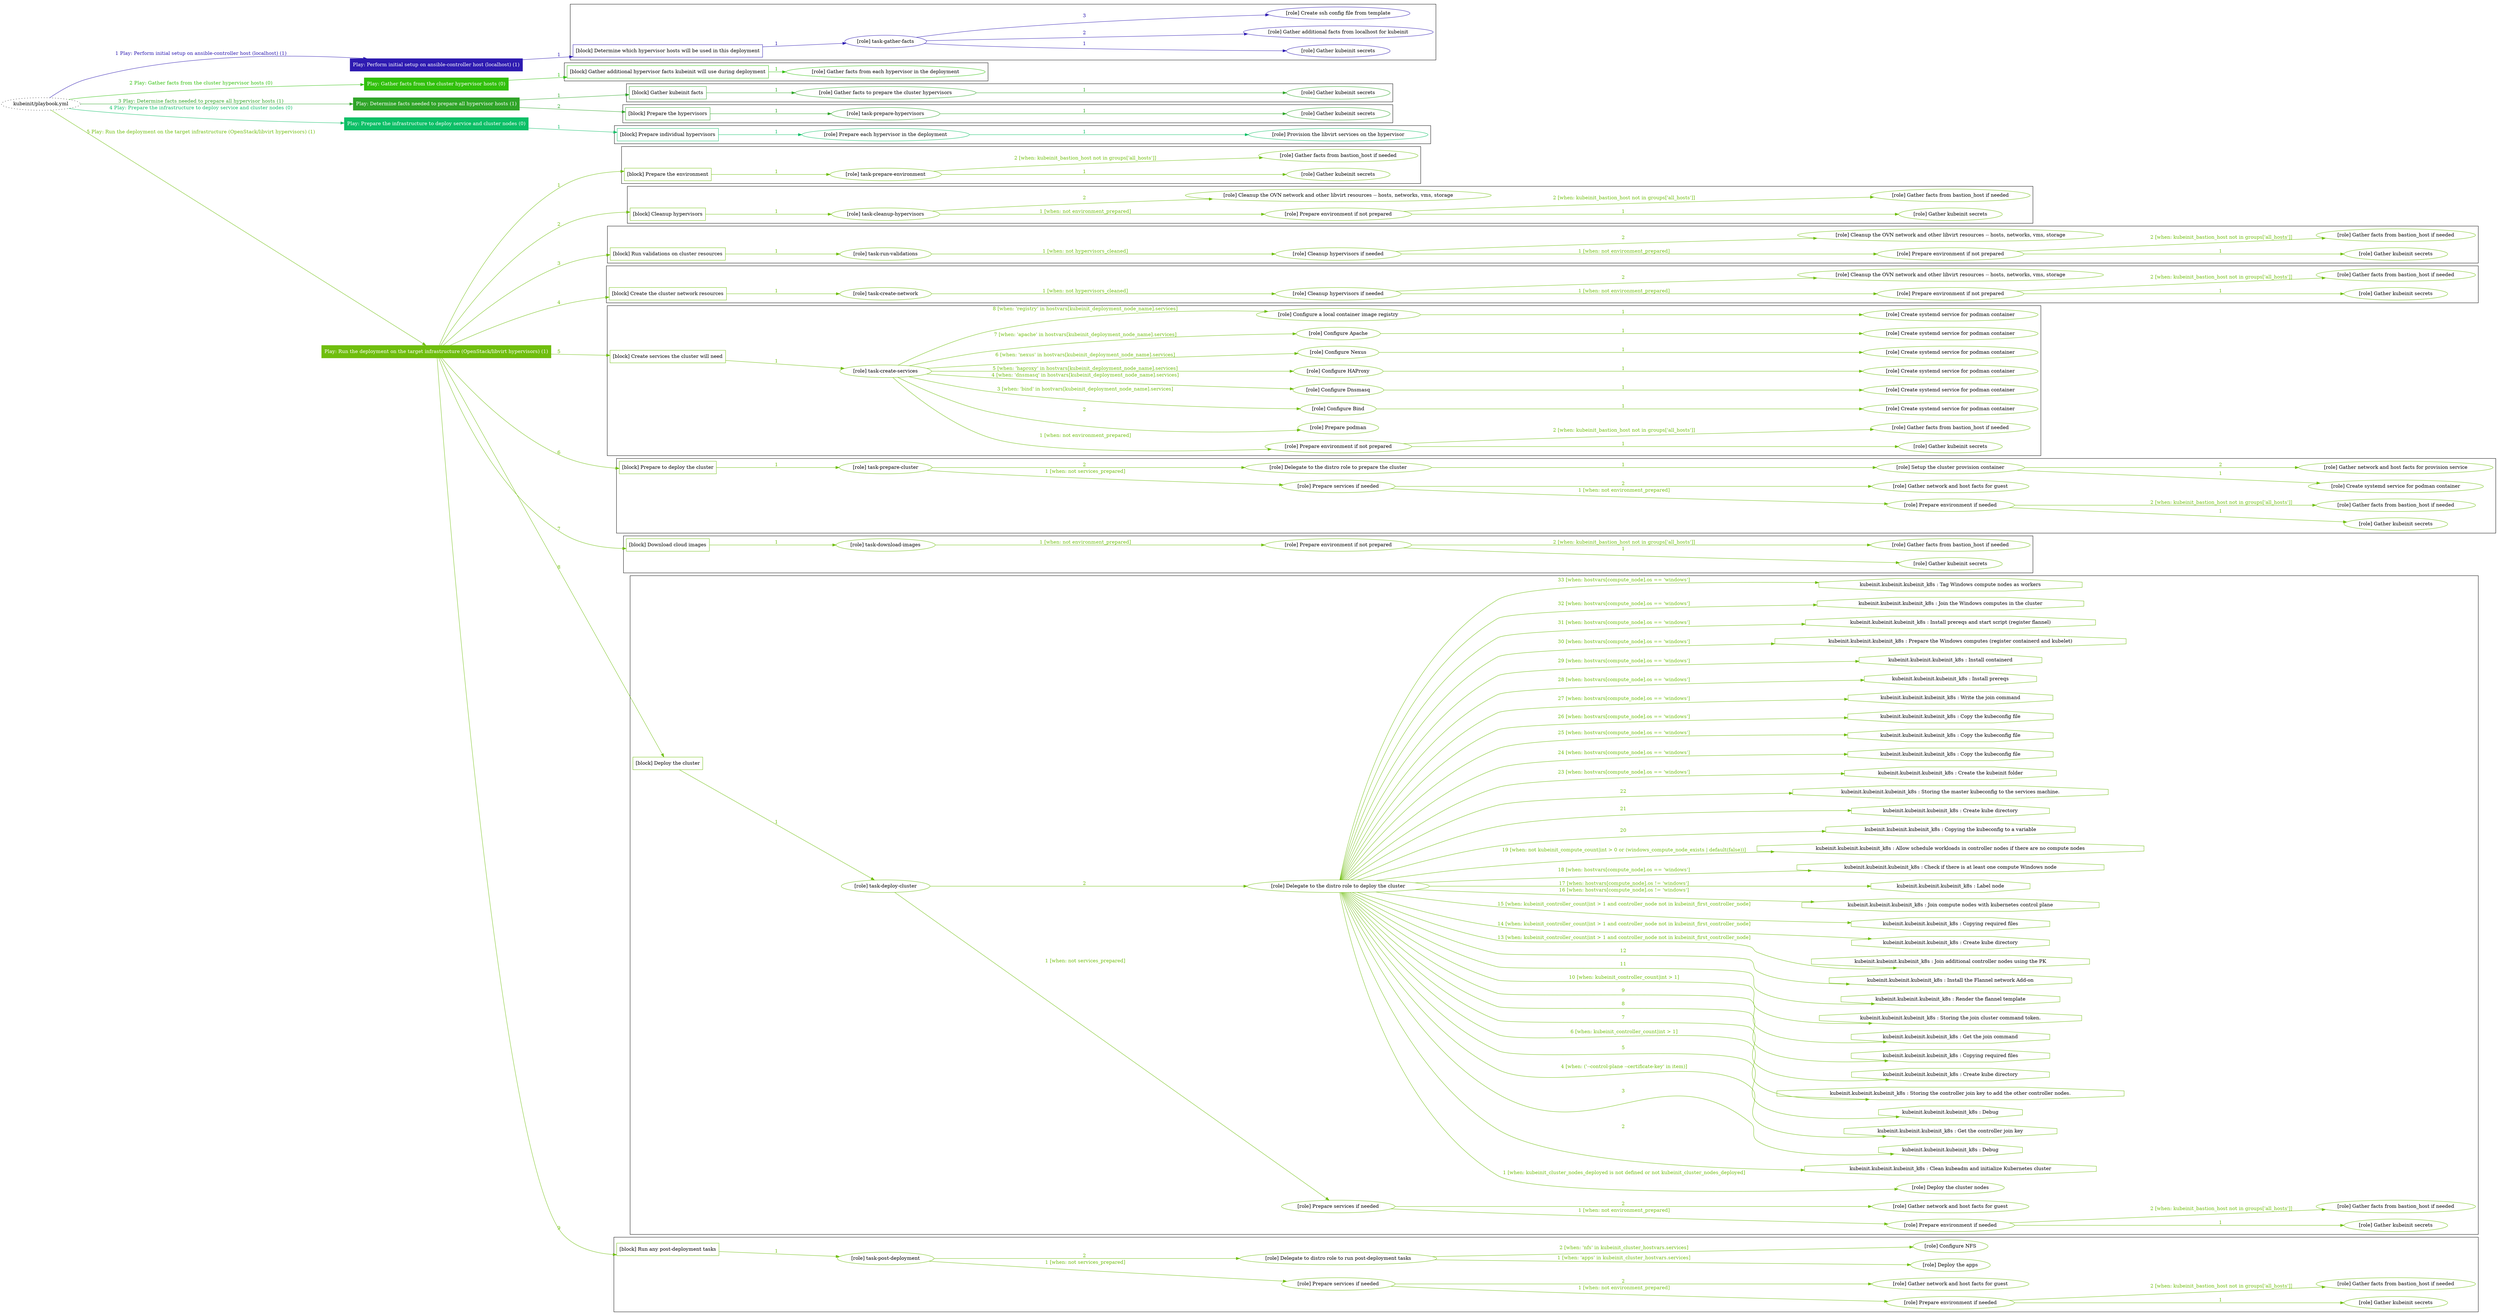 digraph {
	graph [concentrate=true ordering=in rankdir=LR ratio=fill]
	edge [esep=5 sep=10]
	"kubeinit/playbook.yml" [URL="/home/runner/work/kubeinit/kubeinit/kubeinit/playbook.yml" id=playbook_6a9001e1 style=dotted]
	"kubeinit/playbook.yml" -> play_9430d357 [label="1 Play: Perform initial setup on ansible-controller host (localhost) (1)" color="#2e1bb1" fontcolor="#2e1bb1" id=edge_play_9430d357 labeltooltip="1 Play: Perform initial setup on ansible-controller host (localhost) (1)" tooltip="1 Play: Perform initial setup on ansible-controller host (localhost) (1)"]
	subgraph "Play: Perform initial setup on ansible-controller host (localhost) (1)" {
		play_9430d357 [label="Play: Perform initial setup on ansible-controller host (localhost) (1)" URL="/home/runner/work/kubeinit/kubeinit/kubeinit/playbook.yml" color="#2e1bb1" fontcolor="#ffffff" id=play_9430d357 shape=box style=filled tooltip=localhost]
		play_9430d357 -> block_45be4599 [label=1 color="#2e1bb1" fontcolor="#2e1bb1" id=edge_block_45be4599 labeltooltip=1 tooltip=1]
		subgraph cluster_block_45be4599 {
			block_45be4599 [label="[block] Determine which hypervisor hosts will be used in this deployment" URL="/home/runner/work/kubeinit/kubeinit/kubeinit/playbook.yml" color="#2e1bb1" id=block_45be4599 labeltooltip="Determine which hypervisor hosts will be used in this deployment" shape=box tooltip="Determine which hypervisor hosts will be used in this deployment"]
			block_45be4599 -> role_d8690787 [label="1 " color="#2e1bb1" fontcolor="#2e1bb1" id=edge_role_d8690787 labeltooltip="1 " tooltip="1 "]
			subgraph "task-gather-facts" {
				role_d8690787 [label="[role] task-gather-facts" URL="/home/runner/work/kubeinit/kubeinit/kubeinit/playbook.yml" color="#2e1bb1" id=role_d8690787 tooltip="task-gather-facts"]
				role_d8690787 -> role_cbd5f962 [label="1 " color="#2e1bb1" fontcolor="#2e1bb1" id=edge_role_cbd5f962 labeltooltip="1 " tooltip="1 "]
				subgraph "Gather kubeinit secrets" {
					role_cbd5f962 [label="[role] Gather kubeinit secrets" URL="/home/runner/.ansible/collections/ansible_collections/kubeinit/kubeinit/roles/kubeinit_prepare/tasks/build_hypervisors_group.yml" color="#2e1bb1" id=role_cbd5f962 tooltip="Gather kubeinit secrets"]
				}
				role_d8690787 -> role_37904841 [label="2 " color="#2e1bb1" fontcolor="#2e1bb1" id=edge_role_37904841 labeltooltip="2 " tooltip="2 "]
				subgraph "Gather additional facts from localhost for kubeinit" {
					role_37904841 [label="[role] Gather additional facts from localhost for kubeinit" URL="/home/runner/.ansible/collections/ansible_collections/kubeinit/kubeinit/roles/kubeinit_prepare/tasks/build_hypervisors_group.yml" color="#2e1bb1" id=role_37904841 tooltip="Gather additional facts from localhost for kubeinit"]
				}
				role_d8690787 -> role_0863ad02 [label="3 " color="#2e1bb1" fontcolor="#2e1bb1" id=edge_role_0863ad02 labeltooltip="3 " tooltip="3 "]
				subgraph "Create ssh config file from template" {
					role_0863ad02 [label="[role] Create ssh config file from template" URL="/home/runner/.ansible/collections/ansible_collections/kubeinit/kubeinit/roles/kubeinit_prepare/tasks/build_hypervisors_group.yml" color="#2e1bb1" id=role_0863ad02 tooltip="Create ssh config file from template"]
				}
			}
		}
	}
	"kubeinit/playbook.yml" -> play_5c52cd2c [label="2 Play: Gather facts from the cluster hypervisor hosts (0)" color="#31c00c" fontcolor="#31c00c" id=edge_play_5c52cd2c labeltooltip="2 Play: Gather facts from the cluster hypervisor hosts (0)" tooltip="2 Play: Gather facts from the cluster hypervisor hosts (0)"]
	subgraph "Play: Gather facts from the cluster hypervisor hosts (0)" {
		play_5c52cd2c [label="Play: Gather facts from the cluster hypervisor hosts (0)" URL="/home/runner/work/kubeinit/kubeinit/kubeinit/playbook.yml" color="#31c00c" fontcolor="#ffffff" id=play_5c52cd2c shape=box style=filled tooltip="Play: Gather facts from the cluster hypervisor hosts (0)"]
		play_5c52cd2c -> block_6a2e0dce [label=1 color="#31c00c" fontcolor="#31c00c" id=edge_block_6a2e0dce labeltooltip=1 tooltip=1]
		subgraph cluster_block_6a2e0dce {
			block_6a2e0dce [label="[block] Gather additional hypervisor facts kubeinit will use during deployment" URL="/home/runner/work/kubeinit/kubeinit/kubeinit/playbook.yml" color="#31c00c" id=block_6a2e0dce labeltooltip="Gather additional hypervisor facts kubeinit will use during deployment" shape=box tooltip="Gather additional hypervisor facts kubeinit will use during deployment"]
			block_6a2e0dce -> role_82319a50 [label="1 " color="#31c00c" fontcolor="#31c00c" id=edge_role_82319a50 labeltooltip="1 " tooltip="1 "]
			subgraph "Gather facts from each hypervisor in the deployment" {
				role_82319a50 [label="[role] Gather facts from each hypervisor in the deployment" URL="/home/runner/work/kubeinit/kubeinit/kubeinit/playbook.yml" color="#31c00c" id=role_82319a50 tooltip="Gather facts from each hypervisor in the deployment"]
			}
		}
	}
	"kubeinit/playbook.yml" -> play_62f3eef3 [label="3 Play: Determine facts needed to prepare all hypervisor hosts (1)" color="#2fa428" fontcolor="#2fa428" id=edge_play_62f3eef3 labeltooltip="3 Play: Determine facts needed to prepare all hypervisor hosts (1)" tooltip="3 Play: Determine facts needed to prepare all hypervisor hosts (1)"]
	subgraph "Play: Determine facts needed to prepare all hypervisor hosts (1)" {
		play_62f3eef3 [label="Play: Determine facts needed to prepare all hypervisor hosts (1)" URL="/home/runner/work/kubeinit/kubeinit/kubeinit/playbook.yml" color="#2fa428" fontcolor="#ffffff" id=play_62f3eef3 shape=box style=filled tooltip=localhost]
		play_62f3eef3 -> block_d6753d35 [label=1 color="#2fa428" fontcolor="#2fa428" id=edge_block_d6753d35 labeltooltip=1 tooltip=1]
		subgraph cluster_block_d6753d35 {
			block_d6753d35 [label="[block] Gather kubeinit facts" URL="/home/runner/work/kubeinit/kubeinit/kubeinit/playbook.yml" color="#2fa428" id=block_d6753d35 labeltooltip="Gather kubeinit facts" shape=box tooltip="Gather kubeinit facts"]
			block_d6753d35 -> role_c8366181 [label="1 " color="#2fa428" fontcolor="#2fa428" id=edge_role_c8366181 labeltooltip="1 " tooltip="1 "]
			subgraph "Gather facts to prepare the cluster hypervisors" {
				role_c8366181 [label="[role] Gather facts to prepare the cluster hypervisors" URL="/home/runner/work/kubeinit/kubeinit/kubeinit/playbook.yml" color="#2fa428" id=role_c8366181 tooltip="Gather facts to prepare the cluster hypervisors"]
				role_c8366181 -> role_346e7d77 [label="1 " color="#2fa428" fontcolor="#2fa428" id=edge_role_346e7d77 labeltooltip="1 " tooltip="1 "]
				subgraph "Gather kubeinit secrets" {
					role_346e7d77 [label="[role] Gather kubeinit secrets" URL="/home/runner/.ansible/collections/ansible_collections/kubeinit/kubeinit/roles/kubeinit_prepare/tasks/gather_kubeinit_facts.yml" color="#2fa428" id=role_346e7d77 tooltip="Gather kubeinit secrets"]
				}
			}
		}
		play_62f3eef3 -> block_8cf27942 [label=2 color="#2fa428" fontcolor="#2fa428" id=edge_block_8cf27942 labeltooltip=2 tooltip=2]
		subgraph cluster_block_8cf27942 {
			block_8cf27942 [label="[block] Prepare the hypervisors" URL="/home/runner/work/kubeinit/kubeinit/kubeinit/playbook.yml" color="#2fa428" id=block_8cf27942 labeltooltip="Prepare the hypervisors" shape=box tooltip="Prepare the hypervisors"]
			block_8cf27942 -> role_c18ef604 [label="1 " color="#2fa428" fontcolor="#2fa428" id=edge_role_c18ef604 labeltooltip="1 " tooltip="1 "]
			subgraph "task-prepare-hypervisors" {
				role_c18ef604 [label="[role] task-prepare-hypervisors" URL="/home/runner/work/kubeinit/kubeinit/kubeinit/playbook.yml" color="#2fa428" id=role_c18ef604 tooltip="task-prepare-hypervisors"]
				role_c18ef604 -> role_d46b8967 [label="1 " color="#2fa428" fontcolor="#2fa428" id=edge_role_d46b8967 labeltooltip="1 " tooltip="1 "]
				subgraph "Gather kubeinit secrets" {
					role_d46b8967 [label="[role] Gather kubeinit secrets" URL="/home/runner/.ansible/collections/ansible_collections/kubeinit/kubeinit/roles/kubeinit_prepare/tasks/gather_kubeinit_facts.yml" color="#2fa428" id=role_d46b8967 tooltip="Gather kubeinit secrets"]
				}
			}
		}
	}
	"kubeinit/playbook.yml" -> play_3a8a7ff3 [label="4 Play: Prepare the infrastructure to deploy service and cluster nodes (0)" color="#0dbf67" fontcolor="#0dbf67" id=edge_play_3a8a7ff3 labeltooltip="4 Play: Prepare the infrastructure to deploy service and cluster nodes (0)" tooltip="4 Play: Prepare the infrastructure to deploy service and cluster nodes (0)"]
	subgraph "Play: Prepare the infrastructure to deploy service and cluster nodes (0)" {
		play_3a8a7ff3 [label="Play: Prepare the infrastructure to deploy service and cluster nodes (0)" URL="/home/runner/work/kubeinit/kubeinit/kubeinit/playbook.yml" color="#0dbf67" fontcolor="#ffffff" id=play_3a8a7ff3 shape=box style=filled tooltip="Play: Prepare the infrastructure to deploy service and cluster nodes (0)"]
		play_3a8a7ff3 -> block_bd3c9c8b [label=1 color="#0dbf67" fontcolor="#0dbf67" id=edge_block_bd3c9c8b labeltooltip=1 tooltip=1]
		subgraph cluster_block_bd3c9c8b {
			block_bd3c9c8b [label="[block] Prepare individual hypervisors" URL="/home/runner/work/kubeinit/kubeinit/kubeinit/playbook.yml" color="#0dbf67" id=block_bd3c9c8b labeltooltip="Prepare individual hypervisors" shape=box tooltip="Prepare individual hypervisors"]
			block_bd3c9c8b -> role_155c31fd [label="1 " color="#0dbf67" fontcolor="#0dbf67" id=edge_role_155c31fd labeltooltip="1 " tooltip="1 "]
			subgraph "Prepare each hypervisor in the deployment" {
				role_155c31fd [label="[role] Prepare each hypervisor in the deployment" URL="/home/runner/work/kubeinit/kubeinit/kubeinit/playbook.yml" color="#0dbf67" id=role_155c31fd tooltip="Prepare each hypervisor in the deployment"]
				role_155c31fd -> role_6169fd54 [label="1 " color="#0dbf67" fontcolor="#0dbf67" id=edge_role_6169fd54 labeltooltip="1 " tooltip="1 "]
				subgraph "Provision the libvirt services on the hypervisor" {
					role_6169fd54 [label="[role] Provision the libvirt services on the hypervisor" URL="/home/runner/.ansible/collections/ansible_collections/kubeinit/kubeinit/roles/kubeinit_prepare/tasks/prepare_hypervisor.yml" color="#0dbf67" id=role_6169fd54 tooltip="Provision the libvirt services on the hypervisor"]
				}
			}
		}
	}
	"kubeinit/playbook.yml" -> play_431bb4f6 [label="5 Play: Run the deployment on the target infrastructure (OpenStack/libvirt hypervisors) (1)" color="#6fbe0e" fontcolor="#6fbe0e" id=edge_play_431bb4f6 labeltooltip="5 Play: Run the deployment on the target infrastructure (OpenStack/libvirt hypervisors) (1)" tooltip="5 Play: Run the deployment on the target infrastructure (OpenStack/libvirt hypervisors) (1)"]
	subgraph "Play: Run the deployment on the target infrastructure (OpenStack/libvirt hypervisors) (1)" {
		play_431bb4f6 [label="Play: Run the deployment on the target infrastructure (OpenStack/libvirt hypervisors) (1)" URL="/home/runner/work/kubeinit/kubeinit/kubeinit/playbook.yml" color="#6fbe0e" fontcolor="#ffffff" id=play_431bb4f6 shape=box style=filled tooltip=localhost]
		play_431bb4f6 -> block_99227ceb [label=1 color="#6fbe0e" fontcolor="#6fbe0e" id=edge_block_99227ceb labeltooltip=1 tooltip=1]
		subgraph cluster_block_99227ceb {
			block_99227ceb [label="[block] Prepare the environment" URL="/home/runner/work/kubeinit/kubeinit/kubeinit/playbook.yml" color="#6fbe0e" id=block_99227ceb labeltooltip="Prepare the environment" shape=box tooltip="Prepare the environment"]
			block_99227ceb -> role_3daf20d6 [label="1 " color="#6fbe0e" fontcolor="#6fbe0e" id=edge_role_3daf20d6 labeltooltip="1 " tooltip="1 "]
			subgraph "task-prepare-environment" {
				role_3daf20d6 [label="[role] task-prepare-environment" URL="/home/runner/work/kubeinit/kubeinit/kubeinit/playbook.yml" color="#6fbe0e" id=role_3daf20d6 tooltip="task-prepare-environment"]
				role_3daf20d6 -> role_77e1317f [label="1 " color="#6fbe0e" fontcolor="#6fbe0e" id=edge_role_77e1317f labeltooltip="1 " tooltip="1 "]
				subgraph "Gather kubeinit secrets" {
					role_77e1317f [label="[role] Gather kubeinit secrets" URL="/home/runner/.ansible/collections/ansible_collections/kubeinit/kubeinit/roles/kubeinit_prepare/tasks/gather_kubeinit_facts.yml" color="#6fbe0e" id=role_77e1317f tooltip="Gather kubeinit secrets"]
				}
				role_3daf20d6 -> role_ac63a395 [label="2 [when: kubeinit_bastion_host not in groups['all_hosts']]" color="#6fbe0e" fontcolor="#6fbe0e" id=edge_role_ac63a395 labeltooltip="2 [when: kubeinit_bastion_host not in groups['all_hosts']]" tooltip="2 [when: kubeinit_bastion_host not in groups['all_hosts']]"]
				subgraph "Gather facts from bastion_host if needed" {
					role_ac63a395 [label="[role] Gather facts from bastion_host if needed" URL="/home/runner/.ansible/collections/ansible_collections/kubeinit/kubeinit/roles/kubeinit_prepare/tasks/main.yml" color="#6fbe0e" id=role_ac63a395 tooltip="Gather facts from bastion_host if needed"]
				}
			}
		}
		play_431bb4f6 -> block_208c2533 [label=2 color="#6fbe0e" fontcolor="#6fbe0e" id=edge_block_208c2533 labeltooltip=2 tooltip=2]
		subgraph cluster_block_208c2533 {
			block_208c2533 [label="[block] Cleanup hypervisors" URL="/home/runner/work/kubeinit/kubeinit/kubeinit/playbook.yml" color="#6fbe0e" id=block_208c2533 labeltooltip="Cleanup hypervisors" shape=box tooltip="Cleanup hypervisors"]
			block_208c2533 -> role_797ec7f7 [label="1 " color="#6fbe0e" fontcolor="#6fbe0e" id=edge_role_797ec7f7 labeltooltip="1 " tooltip="1 "]
			subgraph "task-cleanup-hypervisors" {
				role_797ec7f7 [label="[role] task-cleanup-hypervisors" URL="/home/runner/work/kubeinit/kubeinit/kubeinit/playbook.yml" color="#6fbe0e" id=role_797ec7f7 tooltip="task-cleanup-hypervisors"]
				role_797ec7f7 -> role_b4723833 [label="1 [when: not environment_prepared]" color="#6fbe0e" fontcolor="#6fbe0e" id=edge_role_b4723833 labeltooltip="1 [when: not environment_prepared]" tooltip="1 [when: not environment_prepared]"]
				subgraph "Prepare environment if not prepared" {
					role_b4723833 [label="[role] Prepare environment if not prepared" URL="/home/runner/.ansible/collections/ansible_collections/kubeinit/kubeinit/roles/kubeinit_libvirt/tasks/cleanup_hypervisors.yml" color="#6fbe0e" id=role_b4723833 tooltip="Prepare environment if not prepared"]
					role_b4723833 -> role_88e2b312 [label="1 " color="#6fbe0e" fontcolor="#6fbe0e" id=edge_role_88e2b312 labeltooltip="1 " tooltip="1 "]
					subgraph "Gather kubeinit secrets" {
						role_88e2b312 [label="[role] Gather kubeinit secrets" URL="/home/runner/.ansible/collections/ansible_collections/kubeinit/kubeinit/roles/kubeinit_prepare/tasks/gather_kubeinit_facts.yml" color="#6fbe0e" id=role_88e2b312 tooltip="Gather kubeinit secrets"]
					}
					role_b4723833 -> role_2fcd524d [label="2 [when: kubeinit_bastion_host not in groups['all_hosts']]" color="#6fbe0e" fontcolor="#6fbe0e" id=edge_role_2fcd524d labeltooltip="2 [when: kubeinit_bastion_host not in groups['all_hosts']]" tooltip="2 [when: kubeinit_bastion_host not in groups['all_hosts']]"]
					subgraph "Gather facts from bastion_host if needed" {
						role_2fcd524d [label="[role] Gather facts from bastion_host if needed" URL="/home/runner/.ansible/collections/ansible_collections/kubeinit/kubeinit/roles/kubeinit_prepare/tasks/main.yml" color="#6fbe0e" id=role_2fcd524d tooltip="Gather facts from bastion_host if needed"]
					}
				}
				role_797ec7f7 -> role_e6310368 [label="2 " color="#6fbe0e" fontcolor="#6fbe0e" id=edge_role_e6310368 labeltooltip="2 " tooltip="2 "]
				subgraph "Cleanup the OVN network and other libvirt resources -- hosts, networks, vms, storage" {
					role_e6310368 [label="[role] Cleanup the OVN network and other libvirt resources -- hosts, networks, vms, storage" URL="/home/runner/.ansible/collections/ansible_collections/kubeinit/kubeinit/roles/kubeinit_libvirt/tasks/cleanup_hypervisors.yml" color="#6fbe0e" id=role_e6310368 tooltip="Cleanup the OVN network and other libvirt resources -- hosts, networks, vms, storage"]
				}
			}
		}
		play_431bb4f6 -> block_b4965b86 [label=3 color="#6fbe0e" fontcolor="#6fbe0e" id=edge_block_b4965b86 labeltooltip=3 tooltip=3]
		subgraph cluster_block_b4965b86 {
			block_b4965b86 [label="[block] Run validations on cluster resources" URL="/home/runner/work/kubeinit/kubeinit/kubeinit/playbook.yml" color="#6fbe0e" id=block_b4965b86 labeltooltip="Run validations on cluster resources" shape=box tooltip="Run validations on cluster resources"]
			block_b4965b86 -> role_a12e42bf [label="1 " color="#6fbe0e" fontcolor="#6fbe0e" id=edge_role_a12e42bf labeltooltip="1 " tooltip="1 "]
			subgraph "task-run-validations" {
				role_a12e42bf [label="[role] task-run-validations" URL="/home/runner/work/kubeinit/kubeinit/kubeinit/playbook.yml" color="#6fbe0e" id=role_a12e42bf tooltip="task-run-validations"]
				role_a12e42bf -> role_7d28456a [label="1 [when: not hypervisors_cleaned]" color="#6fbe0e" fontcolor="#6fbe0e" id=edge_role_7d28456a labeltooltip="1 [when: not hypervisors_cleaned]" tooltip="1 [when: not hypervisors_cleaned]"]
				subgraph "Cleanup hypervisors if needed" {
					role_7d28456a [label="[role] Cleanup hypervisors if needed" URL="/home/runner/.ansible/collections/ansible_collections/kubeinit/kubeinit/roles/kubeinit_validations/tasks/main.yml" color="#6fbe0e" id=role_7d28456a tooltip="Cleanup hypervisors if needed"]
					role_7d28456a -> role_a12b0901 [label="1 [when: not environment_prepared]" color="#6fbe0e" fontcolor="#6fbe0e" id=edge_role_a12b0901 labeltooltip="1 [when: not environment_prepared]" tooltip="1 [when: not environment_prepared]"]
					subgraph "Prepare environment if not prepared" {
						role_a12b0901 [label="[role] Prepare environment if not prepared" URL="/home/runner/.ansible/collections/ansible_collections/kubeinit/kubeinit/roles/kubeinit_libvirt/tasks/cleanup_hypervisors.yml" color="#6fbe0e" id=role_a12b0901 tooltip="Prepare environment if not prepared"]
						role_a12b0901 -> role_9fc2df4d [label="1 " color="#6fbe0e" fontcolor="#6fbe0e" id=edge_role_9fc2df4d labeltooltip="1 " tooltip="1 "]
						subgraph "Gather kubeinit secrets" {
							role_9fc2df4d [label="[role] Gather kubeinit secrets" URL="/home/runner/.ansible/collections/ansible_collections/kubeinit/kubeinit/roles/kubeinit_prepare/tasks/gather_kubeinit_facts.yml" color="#6fbe0e" id=role_9fc2df4d tooltip="Gather kubeinit secrets"]
						}
						role_a12b0901 -> role_3c215574 [label="2 [when: kubeinit_bastion_host not in groups['all_hosts']]" color="#6fbe0e" fontcolor="#6fbe0e" id=edge_role_3c215574 labeltooltip="2 [when: kubeinit_bastion_host not in groups['all_hosts']]" tooltip="2 [when: kubeinit_bastion_host not in groups['all_hosts']]"]
						subgraph "Gather facts from bastion_host if needed" {
							role_3c215574 [label="[role] Gather facts from bastion_host if needed" URL="/home/runner/.ansible/collections/ansible_collections/kubeinit/kubeinit/roles/kubeinit_prepare/tasks/main.yml" color="#6fbe0e" id=role_3c215574 tooltip="Gather facts from bastion_host if needed"]
						}
					}
					role_7d28456a -> role_d808d45c [label="2 " color="#6fbe0e" fontcolor="#6fbe0e" id=edge_role_d808d45c labeltooltip="2 " tooltip="2 "]
					subgraph "Cleanup the OVN network and other libvirt resources -- hosts, networks, vms, storage" {
						role_d808d45c [label="[role] Cleanup the OVN network and other libvirt resources -- hosts, networks, vms, storage" URL="/home/runner/.ansible/collections/ansible_collections/kubeinit/kubeinit/roles/kubeinit_libvirt/tasks/cleanup_hypervisors.yml" color="#6fbe0e" id=role_d808d45c tooltip="Cleanup the OVN network and other libvirt resources -- hosts, networks, vms, storage"]
					}
				}
			}
		}
		play_431bb4f6 -> block_d9a5d1fd [label=4 color="#6fbe0e" fontcolor="#6fbe0e" id=edge_block_d9a5d1fd labeltooltip=4 tooltip=4]
		subgraph cluster_block_d9a5d1fd {
			block_d9a5d1fd [label="[block] Create the cluster network resources" URL="/home/runner/work/kubeinit/kubeinit/kubeinit/playbook.yml" color="#6fbe0e" id=block_d9a5d1fd labeltooltip="Create the cluster network resources" shape=box tooltip="Create the cluster network resources"]
			block_d9a5d1fd -> role_ac708e96 [label="1 " color="#6fbe0e" fontcolor="#6fbe0e" id=edge_role_ac708e96 labeltooltip="1 " tooltip="1 "]
			subgraph "task-create-network" {
				role_ac708e96 [label="[role] task-create-network" URL="/home/runner/work/kubeinit/kubeinit/kubeinit/playbook.yml" color="#6fbe0e" id=role_ac708e96 tooltip="task-create-network"]
				role_ac708e96 -> role_2a511415 [label="1 [when: not hypervisors_cleaned]" color="#6fbe0e" fontcolor="#6fbe0e" id=edge_role_2a511415 labeltooltip="1 [when: not hypervisors_cleaned]" tooltip="1 [when: not hypervisors_cleaned]"]
				subgraph "Cleanup hypervisors if needed" {
					role_2a511415 [label="[role] Cleanup hypervisors if needed" URL="/home/runner/.ansible/collections/ansible_collections/kubeinit/kubeinit/roles/kubeinit_libvirt/tasks/create_network.yml" color="#6fbe0e" id=role_2a511415 tooltip="Cleanup hypervisors if needed"]
					role_2a511415 -> role_ba450b87 [label="1 [when: not environment_prepared]" color="#6fbe0e" fontcolor="#6fbe0e" id=edge_role_ba450b87 labeltooltip="1 [when: not environment_prepared]" tooltip="1 [when: not environment_prepared]"]
					subgraph "Prepare environment if not prepared" {
						role_ba450b87 [label="[role] Prepare environment if not prepared" URL="/home/runner/.ansible/collections/ansible_collections/kubeinit/kubeinit/roles/kubeinit_libvirt/tasks/cleanup_hypervisors.yml" color="#6fbe0e" id=role_ba450b87 tooltip="Prepare environment if not prepared"]
						role_ba450b87 -> role_1eb9daef [label="1 " color="#6fbe0e" fontcolor="#6fbe0e" id=edge_role_1eb9daef labeltooltip="1 " tooltip="1 "]
						subgraph "Gather kubeinit secrets" {
							role_1eb9daef [label="[role] Gather kubeinit secrets" URL="/home/runner/.ansible/collections/ansible_collections/kubeinit/kubeinit/roles/kubeinit_prepare/tasks/gather_kubeinit_facts.yml" color="#6fbe0e" id=role_1eb9daef tooltip="Gather kubeinit secrets"]
						}
						role_ba450b87 -> role_fe3372d7 [label="2 [when: kubeinit_bastion_host not in groups['all_hosts']]" color="#6fbe0e" fontcolor="#6fbe0e" id=edge_role_fe3372d7 labeltooltip="2 [when: kubeinit_bastion_host not in groups['all_hosts']]" tooltip="2 [when: kubeinit_bastion_host not in groups['all_hosts']]"]
						subgraph "Gather facts from bastion_host if needed" {
							role_fe3372d7 [label="[role] Gather facts from bastion_host if needed" URL="/home/runner/.ansible/collections/ansible_collections/kubeinit/kubeinit/roles/kubeinit_prepare/tasks/main.yml" color="#6fbe0e" id=role_fe3372d7 tooltip="Gather facts from bastion_host if needed"]
						}
					}
					role_2a511415 -> role_3b400b78 [label="2 " color="#6fbe0e" fontcolor="#6fbe0e" id=edge_role_3b400b78 labeltooltip="2 " tooltip="2 "]
					subgraph "Cleanup the OVN network and other libvirt resources -- hosts, networks, vms, storage" {
						role_3b400b78 [label="[role] Cleanup the OVN network and other libvirt resources -- hosts, networks, vms, storage" URL="/home/runner/.ansible/collections/ansible_collections/kubeinit/kubeinit/roles/kubeinit_libvirt/tasks/cleanup_hypervisors.yml" color="#6fbe0e" id=role_3b400b78 tooltip="Cleanup the OVN network and other libvirt resources -- hosts, networks, vms, storage"]
					}
				}
			}
		}
		play_431bb4f6 -> block_1d7b6128 [label=5 color="#6fbe0e" fontcolor="#6fbe0e" id=edge_block_1d7b6128 labeltooltip=5 tooltip=5]
		subgraph cluster_block_1d7b6128 {
			block_1d7b6128 [label="[block] Create services the cluster will need" URL="/home/runner/work/kubeinit/kubeinit/kubeinit/playbook.yml" color="#6fbe0e" id=block_1d7b6128 labeltooltip="Create services the cluster will need" shape=box tooltip="Create services the cluster will need"]
			block_1d7b6128 -> role_bffcb51f [label="1 " color="#6fbe0e" fontcolor="#6fbe0e" id=edge_role_bffcb51f labeltooltip="1 " tooltip="1 "]
			subgraph "task-create-services" {
				role_bffcb51f [label="[role] task-create-services" URL="/home/runner/work/kubeinit/kubeinit/kubeinit/playbook.yml" color="#6fbe0e" id=role_bffcb51f tooltip="task-create-services"]
				role_bffcb51f -> role_f11886b6 [label="1 [when: not environment_prepared]" color="#6fbe0e" fontcolor="#6fbe0e" id=edge_role_f11886b6 labeltooltip="1 [when: not environment_prepared]" tooltip="1 [when: not environment_prepared]"]
				subgraph "Prepare environment if not prepared" {
					role_f11886b6 [label="[role] Prepare environment if not prepared" URL="/home/runner/.ansible/collections/ansible_collections/kubeinit/kubeinit/roles/kubeinit_services/tasks/main.yml" color="#6fbe0e" id=role_f11886b6 tooltip="Prepare environment if not prepared"]
					role_f11886b6 -> role_cf9137fa [label="1 " color="#6fbe0e" fontcolor="#6fbe0e" id=edge_role_cf9137fa labeltooltip="1 " tooltip="1 "]
					subgraph "Gather kubeinit secrets" {
						role_cf9137fa [label="[role] Gather kubeinit secrets" URL="/home/runner/.ansible/collections/ansible_collections/kubeinit/kubeinit/roles/kubeinit_prepare/tasks/gather_kubeinit_facts.yml" color="#6fbe0e" id=role_cf9137fa tooltip="Gather kubeinit secrets"]
					}
					role_f11886b6 -> role_1fc688f8 [label="2 [when: kubeinit_bastion_host not in groups['all_hosts']]" color="#6fbe0e" fontcolor="#6fbe0e" id=edge_role_1fc688f8 labeltooltip="2 [when: kubeinit_bastion_host not in groups['all_hosts']]" tooltip="2 [when: kubeinit_bastion_host not in groups['all_hosts']]"]
					subgraph "Gather facts from bastion_host if needed" {
						role_1fc688f8 [label="[role] Gather facts from bastion_host if needed" URL="/home/runner/.ansible/collections/ansible_collections/kubeinit/kubeinit/roles/kubeinit_prepare/tasks/main.yml" color="#6fbe0e" id=role_1fc688f8 tooltip="Gather facts from bastion_host if needed"]
					}
				}
				role_bffcb51f -> role_86786535 [label="2 " color="#6fbe0e" fontcolor="#6fbe0e" id=edge_role_86786535 labeltooltip="2 " tooltip="2 "]
				subgraph "Prepare podman" {
					role_86786535 [label="[role] Prepare podman" URL="/home/runner/.ansible/collections/ansible_collections/kubeinit/kubeinit/roles/kubeinit_services/tasks/00_create_service_pod.yml" color="#6fbe0e" id=role_86786535 tooltip="Prepare podman"]
				}
				role_bffcb51f -> role_500c0039 [label="3 [when: 'bind' in hostvars[kubeinit_deployment_node_name].services]" color="#6fbe0e" fontcolor="#6fbe0e" id=edge_role_500c0039 labeltooltip="3 [when: 'bind' in hostvars[kubeinit_deployment_node_name].services]" tooltip="3 [when: 'bind' in hostvars[kubeinit_deployment_node_name].services]"]
				subgraph "Configure Bind" {
					role_500c0039 [label="[role] Configure Bind" URL="/home/runner/.ansible/collections/ansible_collections/kubeinit/kubeinit/roles/kubeinit_services/tasks/start_services_containers.yml" color="#6fbe0e" id=role_500c0039 tooltip="Configure Bind"]
					role_500c0039 -> role_40627776 [label="1 " color="#6fbe0e" fontcolor="#6fbe0e" id=edge_role_40627776 labeltooltip="1 " tooltip="1 "]
					subgraph "Create systemd service for podman container" {
						role_40627776 [label="[role] Create systemd service for podman container" URL="/home/runner/.ansible/collections/ansible_collections/kubeinit/kubeinit/roles/kubeinit_bind/tasks/main.yml" color="#6fbe0e" id=role_40627776 tooltip="Create systemd service for podman container"]
					}
				}
				role_bffcb51f -> role_d730fff0 [label="4 [when: 'dnsmasq' in hostvars[kubeinit_deployment_node_name].services]" color="#6fbe0e" fontcolor="#6fbe0e" id=edge_role_d730fff0 labeltooltip="4 [when: 'dnsmasq' in hostvars[kubeinit_deployment_node_name].services]" tooltip="4 [when: 'dnsmasq' in hostvars[kubeinit_deployment_node_name].services]"]
				subgraph "Configure Dnsmasq" {
					role_d730fff0 [label="[role] Configure Dnsmasq" URL="/home/runner/.ansible/collections/ansible_collections/kubeinit/kubeinit/roles/kubeinit_services/tasks/start_services_containers.yml" color="#6fbe0e" id=role_d730fff0 tooltip="Configure Dnsmasq"]
					role_d730fff0 -> role_56417570 [label="1 " color="#6fbe0e" fontcolor="#6fbe0e" id=edge_role_56417570 labeltooltip="1 " tooltip="1 "]
					subgraph "Create systemd service for podman container" {
						role_56417570 [label="[role] Create systemd service for podman container" URL="/home/runner/.ansible/collections/ansible_collections/kubeinit/kubeinit/roles/kubeinit_dnsmasq/tasks/main.yml" color="#6fbe0e" id=role_56417570 tooltip="Create systemd service for podman container"]
					}
				}
				role_bffcb51f -> role_66eb64de [label="5 [when: 'haproxy' in hostvars[kubeinit_deployment_node_name].services]" color="#6fbe0e" fontcolor="#6fbe0e" id=edge_role_66eb64de labeltooltip="5 [when: 'haproxy' in hostvars[kubeinit_deployment_node_name].services]" tooltip="5 [when: 'haproxy' in hostvars[kubeinit_deployment_node_name].services]"]
				subgraph "Configure HAProxy" {
					role_66eb64de [label="[role] Configure HAProxy" URL="/home/runner/.ansible/collections/ansible_collections/kubeinit/kubeinit/roles/kubeinit_services/tasks/start_services_containers.yml" color="#6fbe0e" id=role_66eb64de tooltip="Configure HAProxy"]
					role_66eb64de -> role_f320a251 [label="1 " color="#6fbe0e" fontcolor="#6fbe0e" id=edge_role_f320a251 labeltooltip="1 " tooltip="1 "]
					subgraph "Create systemd service for podman container" {
						role_f320a251 [label="[role] Create systemd service for podman container" URL="/home/runner/.ansible/collections/ansible_collections/kubeinit/kubeinit/roles/kubeinit_haproxy/tasks/main.yml" color="#6fbe0e" id=role_f320a251 tooltip="Create systemd service for podman container"]
					}
				}
				role_bffcb51f -> role_fc0d22b3 [label="6 [when: 'nexus' in hostvars[kubeinit_deployment_node_name].services]" color="#6fbe0e" fontcolor="#6fbe0e" id=edge_role_fc0d22b3 labeltooltip="6 [when: 'nexus' in hostvars[kubeinit_deployment_node_name].services]" tooltip="6 [when: 'nexus' in hostvars[kubeinit_deployment_node_name].services]"]
				subgraph "Configure Nexus" {
					role_fc0d22b3 [label="[role] Configure Nexus" URL="/home/runner/.ansible/collections/ansible_collections/kubeinit/kubeinit/roles/kubeinit_services/tasks/start_services_containers.yml" color="#6fbe0e" id=role_fc0d22b3 tooltip="Configure Nexus"]
					role_fc0d22b3 -> role_eeebc928 [label="1 " color="#6fbe0e" fontcolor="#6fbe0e" id=edge_role_eeebc928 labeltooltip="1 " tooltip="1 "]
					subgraph "Create systemd service for podman container" {
						role_eeebc928 [label="[role] Create systemd service for podman container" URL="/home/runner/.ansible/collections/ansible_collections/kubeinit/kubeinit/roles/kubeinit_nexus/tasks/main.yml" color="#6fbe0e" id=role_eeebc928 tooltip="Create systemd service for podman container"]
					}
				}
				role_bffcb51f -> role_6a3e848b [label="7 [when: 'apache' in hostvars[kubeinit_deployment_node_name].services]" color="#6fbe0e" fontcolor="#6fbe0e" id=edge_role_6a3e848b labeltooltip="7 [when: 'apache' in hostvars[kubeinit_deployment_node_name].services]" tooltip="7 [when: 'apache' in hostvars[kubeinit_deployment_node_name].services]"]
				subgraph "Configure Apache" {
					role_6a3e848b [label="[role] Configure Apache" URL="/home/runner/.ansible/collections/ansible_collections/kubeinit/kubeinit/roles/kubeinit_services/tasks/start_services_containers.yml" color="#6fbe0e" id=role_6a3e848b tooltip="Configure Apache"]
					role_6a3e848b -> role_d87ae895 [label="1 " color="#6fbe0e" fontcolor="#6fbe0e" id=edge_role_d87ae895 labeltooltip="1 " tooltip="1 "]
					subgraph "Create systemd service for podman container" {
						role_d87ae895 [label="[role] Create systemd service for podman container" URL="/home/runner/.ansible/collections/ansible_collections/kubeinit/kubeinit/roles/kubeinit_apache/tasks/main.yml" color="#6fbe0e" id=role_d87ae895 tooltip="Create systemd service for podman container"]
					}
				}
				role_bffcb51f -> role_9545d22f [label="8 [when: 'registry' in hostvars[kubeinit_deployment_node_name].services]" color="#6fbe0e" fontcolor="#6fbe0e" id=edge_role_9545d22f labeltooltip="8 [when: 'registry' in hostvars[kubeinit_deployment_node_name].services]" tooltip="8 [when: 'registry' in hostvars[kubeinit_deployment_node_name].services]"]
				subgraph "Configure a local container image registry" {
					role_9545d22f [label="[role] Configure a local container image registry" URL="/home/runner/.ansible/collections/ansible_collections/kubeinit/kubeinit/roles/kubeinit_services/tasks/start_services_containers.yml" color="#6fbe0e" id=role_9545d22f tooltip="Configure a local container image registry"]
					role_9545d22f -> role_a913d840 [label="1 " color="#6fbe0e" fontcolor="#6fbe0e" id=edge_role_a913d840 labeltooltip="1 " tooltip="1 "]
					subgraph "Create systemd service for podman container" {
						role_a913d840 [label="[role] Create systemd service for podman container" URL="/home/runner/.ansible/collections/ansible_collections/kubeinit/kubeinit/roles/kubeinit_registry/tasks/main.yml" color="#6fbe0e" id=role_a913d840 tooltip="Create systemd service for podman container"]
					}
				}
			}
		}
		play_431bb4f6 -> block_0fb0c755 [label=6 color="#6fbe0e" fontcolor="#6fbe0e" id=edge_block_0fb0c755 labeltooltip=6 tooltip=6]
		subgraph cluster_block_0fb0c755 {
			block_0fb0c755 [label="[block] Prepare to deploy the cluster" URL="/home/runner/work/kubeinit/kubeinit/kubeinit/playbook.yml" color="#6fbe0e" id=block_0fb0c755 labeltooltip="Prepare to deploy the cluster" shape=box tooltip="Prepare to deploy the cluster"]
			block_0fb0c755 -> role_34fcfcf4 [label="1 " color="#6fbe0e" fontcolor="#6fbe0e" id=edge_role_34fcfcf4 labeltooltip="1 " tooltip="1 "]
			subgraph "task-prepare-cluster" {
				role_34fcfcf4 [label="[role] task-prepare-cluster" URL="/home/runner/work/kubeinit/kubeinit/kubeinit/playbook.yml" color="#6fbe0e" id=role_34fcfcf4 tooltip="task-prepare-cluster"]
				role_34fcfcf4 -> role_526ecd11 [label="1 [when: not services_prepared]" color="#6fbe0e" fontcolor="#6fbe0e" id=edge_role_526ecd11 labeltooltip="1 [when: not services_prepared]" tooltip="1 [when: not services_prepared]"]
				subgraph "Prepare services if needed" {
					role_526ecd11 [label="[role] Prepare services if needed" URL="/home/runner/.ansible/collections/ansible_collections/kubeinit/kubeinit/roles/kubeinit_prepare/tasks/prepare_cluster.yml" color="#6fbe0e" id=role_526ecd11 tooltip="Prepare services if needed"]
					role_526ecd11 -> role_5888af3e [label="1 [when: not environment_prepared]" color="#6fbe0e" fontcolor="#6fbe0e" id=edge_role_5888af3e labeltooltip="1 [when: not environment_prepared]" tooltip="1 [when: not environment_prepared]"]
					subgraph "Prepare environment if needed" {
						role_5888af3e [label="[role] Prepare environment if needed" URL="/home/runner/.ansible/collections/ansible_collections/kubeinit/kubeinit/roles/kubeinit_services/tasks/prepare_services.yml" color="#6fbe0e" id=role_5888af3e tooltip="Prepare environment if needed"]
						role_5888af3e -> role_fa6e33cc [label="1 " color="#6fbe0e" fontcolor="#6fbe0e" id=edge_role_fa6e33cc labeltooltip="1 " tooltip="1 "]
						subgraph "Gather kubeinit secrets" {
							role_fa6e33cc [label="[role] Gather kubeinit secrets" URL="/home/runner/.ansible/collections/ansible_collections/kubeinit/kubeinit/roles/kubeinit_prepare/tasks/gather_kubeinit_facts.yml" color="#6fbe0e" id=role_fa6e33cc tooltip="Gather kubeinit secrets"]
						}
						role_5888af3e -> role_ec3eedf8 [label="2 [when: kubeinit_bastion_host not in groups['all_hosts']]" color="#6fbe0e" fontcolor="#6fbe0e" id=edge_role_ec3eedf8 labeltooltip="2 [when: kubeinit_bastion_host not in groups['all_hosts']]" tooltip="2 [when: kubeinit_bastion_host not in groups['all_hosts']]"]
						subgraph "Gather facts from bastion_host if needed" {
							role_ec3eedf8 [label="[role] Gather facts from bastion_host if needed" URL="/home/runner/.ansible/collections/ansible_collections/kubeinit/kubeinit/roles/kubeinit_prepare/tasks/main.yml" color="#6fbe0e" id=role_ec3eedf8 tooltip="Gather facts from bastion_host if needed"]
						}
					}
					role_526ecd11 -> role_78f837f2 [label="2 " color="#6fbe0e" fontcolor="#6fbe0e" id=edge_role_78f837f2 labeltooltip="2 " tooltip="2 "]
					subgraph "Gather network and host facts for guest" {
						role_78f837f2 [label="[role] Gather network and host facts for guest" URL="/home/runner/.ansible/collections/ansible_collections/kubeinit/kubeinit/roles/kubeinit_services/tasks/prepare_services.yml" color="#6fbe0e" id=role_78f837f2 tooltip="Gather network and host facts for guest"]
					}
				}
				role_34fcfcf4 -> role_0f4f157a [label="2 " color="#6fbe0e" fontcolor="#6fbe0e" id=edge_role_0f4f157a labeltooltip="2 " tooltip="2 "]
				subgraph "Delegate to the distro role to prepare the cluster" {
					role_0f4f157a [label="[role] Delegate to the distro role to prepare the cluster" URL="/home/runner/.ansible/collections/ansible_collections/kubeinit/kubeinit/roles/kubeinit_prepare/tasks/prepare_cluster.yml" color="#6fbe0e" id=role_0f4f157a tooltip="Delegate to the distro role to prepare the cluster"]
					role_0f4f157a -> role_b201c5a1 [label="1 " color="#6fbe0e" fontcolor="#6fbe0e" id=edge_role_b201c5a1 labeltooltip="1 " tooltip="1 "]
					subgraph "Setup the cluster provision container" {
						role_b201c5a1 [label="[role] Setup the cluster provision container" URL="/home/runner/.ansible/collections/ansible_collections/kubeinit/kubeinit/roles/kubeinit_k8s/tasks/prepare_cluster.yml" color="#6fbe0e" id=role_b201c5a1 tooltip="Setup the cluster provision container"]
						role_b201c5a1 -> role_a2a48422 [label="1 " color="#6fbe0e" fontcolor="#6fbe0e" id=edge_role_a2a48422 labeltooltip="1 " tooltip="1 "]
						subgraph "Create systemd service for podman container" {
							role_a2a48422 [label="[role] Create systemd service for podman container" URL="/home/runner/.ansible/collections/ansible_collections/kubeinit/kubeinit/roles/kubeinit_services/tasks/create_provision_container.yml" color="#6fbe0e" id=role_a2a48422 tooltip="Create systemd service for podman container"]
						}
						role_b201c5a1 -> role_0b6de166 [label="2 " color="#6fbe0e" fontcolor="#6fbe0e" id=edge_role_0b6de166 labeltooltip="2 " tooltip="2 "]
						subgraph "Gather network and host facts for provision service" {
							role_0b6de166 [label="[role] Gather network and host facts for provision service" URL="/home/runner/.ansible/collections/ansible_collections/kubeinit/kubeinit/roles/kubeinit_services/tasks/create_provision_container.yml" color="#6fbe0e" id=role_0b6de166 tooltip="Gather network and host facts for provision service"]
						}
					}
				}
			}
		}
		play_431bb4f6 -> block_320668e2 [label=7 color="#6fbe0e" fontcolor="#6fbe0e" id=edge_block_320668e2 labeltooltip=7 tooltip=7]
		subgraph cluster_block_320668e2 {
			block_320668e2 [label="[block] Download cloud images" URL="/home/runner/work/kubeinit/kubeinit/kubeinit/playbook.yml" color="#6fbe0e" id=block_320668e2 labeltooltip="Download cloud images" shape=box tooltip="Download cloud images"]
			block_320668e2 -> role_e703c186 [label="1 " color="#6fbe0e" fontcolor="#6fbe0e" id=edge_role_e703c186 labeltooltip="1 " tooltip="1 "]
			subgraph "task-download-images" {
				role_e703c186 [label="[role] task-download-images" URL="/home/runner/work/kubeinit/kubeinit/kubeinit/playbook.yml" color="#6fbe0e" id=role_e703c186 tooltip="task-download-images"]
				role_e703c186 -> role_c73b159f [label="1 [when: not environment_prepared]" color="#6fbe0e" fontcolor="#6fbe0e" id=edge_role_c73b159f labeltooltip="1 [when: not environment_prepared]" tooltip="1 [when: not environment_prepared]"]
				subgraph "Prepare environment if not prepared" {
					role_c73b159f [label="[role] Prepare environment if not prepared" URL="/home/runner/.ansible/collections/ansible_collections/kubeinit/kubeinit/roles/kubeinit_libvirt/tasks/download_cloud_images.yml" color="#6fbe0e" id=role_c73b159f tooltip="Prepare environment if not prepared"]
					role_c73b159f -> role_aea4c650 [label="1 " color="#6fbe0e" fontcolor="#6fbe0e" id=edge_role_aea4c650 labeltooltip="1 " tooltip="1 "]
					subgraph "Gather kubeinit secrets" {
						role_aea4c650 [label="[role] Gather kubeinit secrets" URL="/home/runner/.ansible/collections/ansible_collections/kubeinit/kubeinit/roles/kubeinit_prepare/tasks/gather_kubeinit_facts.yml" color="#6fbe0e" id=role_aea4c650 tooltip="Gather kubeinit secrets"]
					}
					role_c73b159f -> role_dd057538 [label="2 [when: kubeinit_bastion_host not in groups['all_hosts']]" color="#6fbe0e" fontcolor="#6fbe0e" id=edge_role_dd057538 labeltooltip="2 [when: kubeinit_bastion_host not in groups['all_hosts']]" tooltip="2 [when: kubeinit_bastion_host not in groups['all_hosts']]"]
					subgraph "Gather facts from bastion_host if needed" {
						role_dd057538 [label="[role] Gather facts from bastion_host if needed" URL="/home/runner/.ansible/collections/ansible_collections/kubeinit/kubeinit/roles/kubeinit_prepare/tasks/main.yml" color="#6fbe0e" id=role_dd057538 tooltip="Gather facts from bastion_host if needed"]
					}
				}
			}
		}
		play_431bb4f6 -> block_97eaa8be [label=8 color="#6fbe0e" fontcolor="#6fbe0e" id=edge_block_97eaa8be labeltooltip=8 tooltip=8]
		subgraph cluster_block_97eaa8be {
			block_97eaa8be [label="[block] Deploy the cluster" URL="/home/runner/work/kubeinit/kubeinit/kubeinit/playbook.yml" color="#6fbe0e" id=block_97eaa8be labeltooltip="Deploy the cluster" shape=box tooltip="Deploy the cluster"]
			block_97eaa8be -> role_fb7b7b97 [label="1 " color="#6fbe0e" fontcolor="#6fbe0e" id=edge_role_fb7b7b97 labeltooltip="1 " tooltip="1 "]
			subgraph "task-deploy-cluster" {
				role_fb7b7b97 [label="[role] task-deploy-cluster" URL="/home/runner/work/kubeinit/kubeinit/kubeinit/playbook.yml" color="#6fbe0e" id=role_fb7b7b97 tooltip="task-deploy-cluster"]
				role_fb7b7b97 -> role_ad48c7cb [label="1 [when: not services_prepared]" color="#6fbe0e" fontcolor="#6fbe0e" id=edge_role_ad48c7cb labeltooltip="1 [when: not services_prepared]" tooltip="1 [when: not services_prepared]"]
				subgraph "Prepare services if needed" {
					role_ad48c7cb [label="[role] Prepare services if needed" URL="/home/runner/.ansible/collections/ansible_collections/kubeinit/kubeinit/roles/kubeinit_prepare/tasks/deploy_cluster.yml" color="#6fbe0e" id=role_ad48c7cb tooltip="Prepare services if needed"]
					role_ad48c7cb -> role_64d280cb [label="1 [when: not environment_prepared]" color="#6fbe0e" fontcolor="#6fbe0e" id=edge_role_64d280cb labeltooltip="1 [when: not environment_prepared]" tooltip="1 [when: not environment_prepared]"]
					subgraph "Prepare environment if needed" {
						role_64d280cb [label="[role] Prepare environment if needed" URL="/home/runner/.ansible/collections/ansible_collections/kubeinit/kubeinit/roles/kubeinit_services/tasks/prepare_services.yml" color="#6fbe0e" id=role_64d280cb tooltip="Prepare environment if needed"]
						role_64d280cb -> role_bcdf74b6 [label="1 " color="#6fbe0e" fontcolor="#6fbe0e" id=edge_role_bcdf74b6 labeltooltip="1 " tooltip="1 "]
						subgraph "Gather kubeinit secrets" {
							role_bcdf74b6 [label="[role] Gather kubeinit secrets" URL="/home/runner/.ansible/collections/ansible_collections/kubeinit/kubeinit/roles/kubeinit_prepare/tasks/gather_kubeinit_facts.yml" color="#6fbe0e" id=role_bcdf74b6 tooltip="Gather kubeinit secrets"]
						}
						role_64d280cb -> role_53002fdb [label="2 [when: kubeinit_bastion_host not in groups['all_hosts']]" color="#6fbe0e" fontcolor="#6fbe0e" id=edge_role_53002fdb labeltooltip="2 [when: kubeinit_bastion_host not in groups['all_hosts']]" tooltip="2 [when: kubeinit_bastion_host not in groups['all_hosts']]"]
						subgraph "Gather facts from bastion_host if needed" {
							role_53002fdb [label="[role] Gather facts from bastion_host if needed" URL="/home/runner/.ansible/collections/ansible_collections/kubeinit/kubeinit/roles/kubeinit_prepare/tasks/main.yml" color="#6fbe0e" id=role_53002fdb tooltip="Gather facts from bastion_host if needed"]
						}
					}
					role_ad48c7cb -> role_206278c5 [label="2 " color="#6fbe0e" fontcolor="#6fbe0e" id=edge_role_206278c5 labeltooltip="2 " tooltip="2 "]
					subgraph "Gather network and host facts for guest" {
						role_206278c5 [label="[role] Gather network and host facts for guest" URL="/home/runner/.ansible/collections/ansible_collections/kubeinit/kubeinit/roles/kubeinit_services/tasks/prepare_services.yml" color="#6fbe0e" id=role_206278c5 tooltip="Gather network and host facts for guest"]
					}
				}
				role_fb7b7b97 -> role_fcea1cb5 [label="2 " color="#6fbe0e" fontcolor="#6fbe0e" id=edge_role_fcea1cb5 labeltooltip="2 " tooltip="2 "]
				subgraph "Delegate to the distro role to deploy the cluster" {
					role_fcea1cb5 [label="[role] Delegate to the distro role to deploy the cluster" URL="/home/runner/.ansible/collections/ansible_collections/kubeinit/kubeinit/roles/kubeinit_prepare/tasks/deploy_cluster.yml" color="#6fbe0e" id=role_fcea1cb5 tooltip="Delegate to the distro role to deploy the cluster"]
					role_fcea1cb5 -> role_265f578e [label="1 [when: kubeinit_cluster_nodes_deployed is not defined or not kubeinit_cluster_nodes_deployed]" color="#6fbe0e" fontcolor="#6fbe0e" id=edge_role_265f578e labeltooltip="1 [when: kubeinit_cluster_nodes_deployed is not defined or not kubeinit_cluster_nodes_deployed]" tooltip="1 [when: kubeinit_cluster_nodes_deployed is not defined or not kubeinit_cluster_nodes_deployed]"]
					subgraph "Deploy the cluster nodes" {
						role_265f578e [label="[role] Deploy the cluster nodes" URL="/home/runner/.ansible/collections/ansible_collections/kubeinit/kubeinit/roles/kubeinit_k8s/tasks/main.yml" color="#6fbe0e" id=role_265f578e tooltip="Deploy the cluster nodes"]
					}
					task_df892778 [label="kubeinit.kubeinit.kubeinit_k8s : Clean kubeadm and initialize Kubernetes cluster" URL="/home/runner/.ansible/collections/ansible_collections/kubeinit/kubeinit/roles/kubeinit_k8s/tasks/main.yml" color="#6fbe0e" id=task_df892778 shape=octagon tooltip="kubeinit.kubeinit.kubeinit_k8s : Clean kubeadm and initialize Kubernetes cluster"]
					role_fcea1cb5 -> task_df892778 [label="2 " color="#6fbe0e" fontcolor="#6fbe0e" id=edge_task_df892778 labeltooltip="2 " tooltip="2 "]
					task_2bb1ab83 [label="kubeinit.kubeinit.kubeinit_k8s : Debug" URL="/home/runner/.ansible/collections/ansible_collections/kubeinit/kubeinit/roles/kubeinit_k8s/tasks/main.yml" color="#6fbe0e" id=task_2bb1ab83 shape=octagon tooltip="kubeinit.kubeinit.kubeinit_k8s : Debug"]
					role_fcea1cb5 -> task_2bb1ab83 [label="3 " color="#6fbe0e" fontcolor="#6fbe0e" id=edge_task_2bb1ab83 labeltooltip="3 " tooltip="3 "]
					task_eeeade57 [label="kubeinit.kubeinit.kubeinit_k8s : Get the controller join key" URL="/home/runner/.ansible/collections/ansible_collections/kubeinit/kubeinit/roles/kubeinit_k8s/tasks/main.yml" color="#6fbe0e" id=task_eeeade57 shape=octagon tooltip="kubeinit.kubeinit.kubeinit_k8s : Get the controller join key"]
					role_fcea1cb5 -> task_eeeade57 [label="4 [when: ('--control-plane --certificate-key' in item)]" color="#6fbe0e" fontcolor="#6fbe0e" id=edge_task_eeeade57 labeltooltip="4 [when: ('--control-plane --certificate-key' in item)]" tooltip="4 [when: ('--control-plane --certificate-key' in item)]"]
					task_12e73b5a [label="kubeinit.kubeinit.kubeinit_k8s : Debug" URL="/home/runner/.ansible/collections/ansible_collections/kubeinit/kubeinit/roles/kubeinit_k8s/tasks/main.yml" color="#6fbe0e" id=task_12e73b5a shape=octagon tooltip="kubeinit.kubeinit.kubeinit_k8s : Debug"]
					role_fcea1cb5 -> task_12e73b5a [label="5 " color="#6fbe0e" fontcolor="#6fbe0e" id=edge_task_12e73b5a labeltooltip="5 " tooltip="5 "]
					task_0adaa3c7 [label="kubeinit.kubeinit.kubeinit_k8s : Storing the controller join key to add the other controller nodes." URL="/home/runner/.ansible/collections/ansible_collections/kubeinit/kubeinit/roles/kubeinit_k8s/tasks/main.yml" color="#6fbe0e" id=task_0adaa3c7 shape=octagon tooltip="kubeinit.kubeinit.kubeinit_k8s : Storing the controller join key to add the other controller nodes."]
					role_fcea1cb5 -> task_0adaa3c7 [label="6 [when: kubeinit_controller_count|int > 1]" color="#6fbe0e" fontcolor="#6fbe0e" id=edge_task_0adaa3c7 labeltooltip="6 [when: kubeinit_controller_count|int > 1]" tooltip="6 [when: kubeinit_controller_count|int > 1]"]
					task_03f90de2 [label="kubeinit.kubeinit.kubeinit_k8s : Create kube directory" URL="/home/runner/.ansible/collections/ansible_collections/kubeinit/kubeinit/roles/kubeinit_k8s/tasks/main.yml" color="#6fbe0e" id=task_03f90de2 shape=octagon tooltip="kubeinit.kubeinit.kubeinit_k8s : Create kube directory"]
					role_fcea1cb5 -> task_03f90de2 [label="7 " color="#6fbe0e" fontcolor="#6fbe0e" id=edge_task_03f90de2 labeltooltip="7 " tooltip="7 "]
					task_da1af1f4 [label="kubeinit.kubeinit.kubeinit_k8s : Copying required files" URL="/home/runner/.ansible/collections/ansible_collections/kubeinit/kubeinit/roles/kubeinit_k8s/tasks/main.yml" color="#6fbe0e" id=task_da1af1f4 shape=octagon tooltip="kubeinit.kubeinit.kubeinit_k8s : Copying required files"]
					role_fcea1cb5 -> task_da1af1f4 [label="8 " color="#6fbe0e" fontcolor="#6fbe0e" id=edge_task_da1af1f4 labeltooltip="8 " tooltip="8 "]
					task_71208ea9 [label="kubeinit.kubeinit.kubeinit_k8s : Get the join command" URL="/home/runner/.ansible/collections/ansible_collections/kubeinit/kubeinit/roles/kubeinit_k8s/tasks/main.yml" color="#6fbe0e" id=task_71208ea9 shape=octagon tooltip="kubeinit.kubeinit.kubeinit_k8s : Get the join command"]
					role_fcea1cb5 -> task_71208ea9 [label="9 " color="#6fbe0e" fontcolor="#6fbe0e" id=edge_task_71208ea9 labeltooltip="9 " tooltip="9 "]
					task_a4cd6c3b [label="kubeinit.kubeinit.kubeinit_k8s : Storing the join cluster command token." URL="/home/runner/.ansible/collections/ansible_collections/kubeinit/kubeinit/roles/kubeinit_k8s/tasks/main.yml" color="#6fbe0e" id=task_a4cd6c3b shape=octagon tooltip="kubeinit.kubeinit.kubeinit_k8s : Storing the join cluster command token."]
					role_fcea1cb5 -> task_a4cd6c3b [label="10 [when: kubeinit_controller_count|int > 1]" color="#6fbe0e" fontcolor="#6fbe0e" id=edge_task_a4cd6c3b labeltooltip="10 [when: kubeinit_controller_count|int > 1]" tooltip="10 [when: kubeinit_controller_count|int > 1]"]
					task_eb78002a [label="kubeinit.kubeinit.kubeinit_k8s : Render the flannel template" URL="/home/runner/.ansible/collections/ansible_collections/kubeinit/kubeinit/roles/kubeinit_k8s/tasks/main.yml" color="#6fbe0e" id=task_eb78002a shape=octagon tooltip="kubeinit.kubeinit.kubeinit_k8s : Render the flannel template"]
					role_fcea1cb5 -> task_eb78002a [label="11 " color="#6fbe0e" fontcolor="#6fbe0e" id=edge_task_eb78002a labeltooltip="11 " tooltip="11 "]
					task_9a2b087c [label="kubeinit.kubeinit.kubeinit_k8s : Install the Flannel network Add-on" URL="/home/runner/.ansible/collections/ansible_collections/kubeinit/kubeinit/roles/kubeinit_k8s/tasks/main.yml" color="#6fbe0e" id=task_9a2b087c shape=octagon tooltip="kubeinit.kubeinit.kubeinit_k8s : Install the Flannel network Add-on"]
					role_fcea1cb5 -> task_9a2b087c [label="12 " color="#6fbe0e" fontcolor="#6fbe0e" id=edge_task_9a2b087c labeltooltip="12 " tooltip="12 "]
					task_41fc75b3 [label="kubeinit.kubeinit.kubeinit_k8s : Join additional controller nodes using the PK" URL="/home/runner/.ansible/collections/ansible_collections/kubeinit/kubeinit/roles/kubeinit_k8s/tasks/main.yml" color="#6fbe0e" id=task_41fc75b3 shape=octagon tooltip="kubeinit.kubeinit.kubeinit_k8s : Join additional controller nodes using the PK"]
					role_fcea1cb5 -> task_41fc75b3 [label="13 [when: kubeinit_controller_count|int > 1 and controller_node not in kubeinit_first_controller_node]" color="#6fbe0e" fontcolor="#6fbe0e" id=edge_task_41fc75b3 labeltooltip="13 [when: kubeinit_controller_count|int > 1 and controller_node not in kubeinit_first_controller_node]" tooltip="13 [when: kubeinit_controller_count|int > 1 and controller_node not in kubeinit_first_controller_node]"]
					task_1be7d708 [label="kubeinit.kubeinit.kubeinit_k8s : Create kube directory" URL="/home/runner/.ansible/collections/ansible_collections/kubeinit/kubeinit/roles/kubeinit_k8s/tasks/main.yml" color="#6fbe0e" id=task_1be7d708 shape=octagon tooltip="kubeinit.kubeinit.kubeinit_k8s : Create kube directory"]
					role_fcea1cb5 -> task_1be7d708 [label="14 [when: kubeinit_controller_count|int > 1 and controller_node not in kubeinit_first_controller_node]" color="#6fbe0e" fontcolor="#6fbe0e" id=edge_task_1be7d708 labeltooltip="14 [when: kubeinit_controller_count|int > 1 and controller_node not in kubeinit_first_controller_node]" tooltip="14 [when: kubeinit_controller_count|int > 1 and controller_node not in kubeinit_first_controller_node]"]
					task_6c5869b3 [label="kubeinit.kubeinit.kubeinit_k8s : Copying required files" URL="/home/runner/.ansible/collections/ansible_collections/kubeinit/kubeinit/roles/kubeinit_k8s/tasks/main.yml" color="#6fbe0e" id=task_6c5869b3 shape=octagon tooltip="kubeinit.kubeinit.kubeinit_k8s : Copying required files"]
					role_fcea1cb5 -> task_6c5869b3 [label="15 [when: kubeinit_controller_count|int > 1 and controller_node not in kubeinit_first_controller_node]" color="#6fbe0e" fontcolor="#6fbe0e" id=edge_task_6c5869b3 labeltooltip="15 [when: kubeinit_controller_count|int > 1 and controller_node not in kubeinit_first_controller_node]" tooltip="15 [when: kubeinit_controller_count|int > 1 and controller_node not in kubeinit_first_controller_node]"]
					task_7b3a3d21 [label="kubeinit.kubeinit.kubeinit_k8s : Join compute nodes with kubernetes control plane" URL="/home/runner/.ansible/collections/ansible_collections/kubeinit/kubeinit/roles/kubeinit_k8s/tasks/main.yml" color="#6fbe0e" id=task_7b3a3d21 shape=octagon tooltip="kubeinit.kubeinit.kubeinit_k8s : Join compute nodes with kubernetes control plane"]
					role_fcea1cb5 -> task_7b3a3d21 [label="16 [when: hostvars[compute_node].os != 'windows']" color="#6fbe0e" fontcolor="#6fbe0e" id=edge_task_7b3a3d21 labeltooltip="16 [when: hostvars[compute_node].os != 'windows']" tooltip="16 [when: hostvars[compute_node].os != 'windows']"]
					task_f09c0c1e [label="kubeinit.kubeinit.kubeinit_k8s : Label node" URL="/home/runner/.ansible/collections/ansible_collections/kubeinit/kubeinit/roles/kubeinit_k8s/tasks/main.yml" color="#6fbe0e" id=task_f09c0c1e shape=octagon tooltip="kubeinit.kubeinit.kubeinit_k8s : Label node"]
					role_fcea1cb5 -> task_f09c0c1e [label="17 [when: hostvars[compute_node].os != 'windows']" color="#6fbe0e" fontcolor="#6fbe0e" id=edge_task_f09c0c1e labeltooltip="17 [when: hostvars[compute_node].os != 'windows']" tooltip="17 [when: hostvars[compute_node].os != 'windows']"]
					task_90a07d06 [label="kubeinit.kubeinit.kubeinit_k8s : Check if there is at least one compute Windows node" URL="/home/runner/.ansible/collections/ansible_collections/kubeinit/kubeinit/roles/kubeinit_k8s/tasks/main.yml" color="#6fbe0e" id=task_90a07d06 shape=octagon tooltip="kubeinit.kubeinit.kubeinit_k8s : Check if there is at least one compute Windows node"]
					role_fcea1cb5 -> task_90a07d06 [label="18 [when: hostvars[compute_node].os == 'windows']" color="#6fbe0e" fontcolor="#6fbe0e" id=edge_task_90a07d06 labeltooltip="18 [when: hostvars[compute_node].os == 'windows']" tooltip="18 [when: hostvars[compute_node].os == 'windows']"]
					task_3c037832 [label="kubeinit.kubeinit.kubeinit_k8s : Allow schedule workloads in controller nodes if there are no compute nodes" URL="/home/runner/.ansible/collections/ansible_collections/kubeinit/kubeinit/roles/kubeinit_k8s/tasks/main.yml" color="#6fbe0e" id=task_3c037832 shape=octagon tooltip="kubeinit.kubeinit.kubeinit_k8s : Allow schedule workloads in controller nodes if there are no compute nodes"]
					role_fcea1cb5 -> task_3c037832 [label="19 [when: not kubeinit_compute_count|int > 0 or (windows_compute_node_exists | default(false))]" color="#6fbe0e" fontcolor="#6fbe0e" id=edge_task_3c037832 labeltooltip="19 [when: not kubeinit_compute_count|int > 0 or (windows_compute_node_exists | default(false))]" tooltip="19 [when: not kubeinit_compute_count|int > 0 or (windows_compute_node_exists | default(false))]"]
					task_acdaf528 [label="kubeinit.kubeinit.kubeinit_k8s : Copying the kubeconfig to a variable" URL="/home/runner/.ansible/collections/ansible_collections/kubeinit/kubeinit/roles/kubeinit_k8s/tasks/main.yml" color="#6fbe0e" id=task_acdaf528 shape=octagon tooltip="kubeinit.kubeinit.kubeinit_k8s : Copying the kubeconfig to a variable"]
					role_fcea1cb5 -> task_acdaf528 [label="20 " color="#6fbe0e" fontcolor="#6fbe0e" id=edge_task_acdaf528 labeltooltip="20 " tooltip="20 "]
					task_3546c6ba [label="kubeinit.kubeinit.kubeinit_k8s : Create kube directory" URL="/home/runner/.ansible/collections/ansible_collections/kubeinit/kubeinit/roles/kubeinit_k8s/tasks/main.yml" color="#6fbe0e" id=task_3546c6ba shape=octagon tooltip="kubeinit.kubeinit.kubeinit_k8s : Create kube directory"]
					role_fcea1cb5 -> task_3546c6ba [label="21 " color="#6fbe0e" fontcolor="#6fbe0e" id=edge_task_3546c6ba labeltooltip="21 " tooltip="21 "]
					task_61fd1387 [label="kubeinit.kubeinit.kubeinit_k8s : Storing the master kubeconfig to the services machine." URL="/home/runner/.ansible/collections/ansible_collections/kubeinit/kubeinit/roles/kubeinit_k8s/tasks/main.yml" color="#6fbe0e" id=task_61fd1387 shape=octagon tooltip="kubeinit.kubeinit.kubeinit_k8s : Storing the master kubeconfig to the services machine."]
					role_fcea1cb5 -> task_61fd1387 [label="22 " color="#6fbe0e" fontcolor="#6fbe0e" id=edge_task_61fd1387 labeltooltip="22 " tooltip="22 "]
					task_edd17e9e [label="kubeinit.kubeinit.kubeinit_k8s : Create the kubeinit folder" URL="/home/runner/.ansible/collections/ansible_collections/kubeinit/kubeinit/roles/kubeinit_k8s/tasks/main.yml" color="#6fbe0e" id=task_edd17e9e shape=octagon tooltip="kubeinit.kubeinit.kubeinit_k8s : Create the kubeinit folder"]
					role_fcea1cb5 -> task_edd17e9e [label="23 [when: hostvars[compute_node].os == 'windows']" color="#6fbe0e" fontcolor="#6fbe0e" id=edge_task_edd17e9e labeltooltip="23 [when: hostvars[compute_node].os == 'windows']" tooltip="23 [when: hostvars[compute_node].os == 'windows']"]
					task_6b5c5fab [label="kubeinit.kubeinit.kubeinit_k8s : Copy the kubeconfig file" URL="/home/runner/.ansible/collections/ansible_collections/kubeinit/kubeinit/roles/kubeinit_k8s/tasks/main.yml" color="#6fbe0e" id=task_6b5c5fab shape=octagon tooltip="kubeinit.kubeinit.kubeinit_k8s : Copy the kubeconfig file"]
					role_fcea1cb5 -> task_6b5c5fab [label="24 [when: hostvars[compute_node].os == 'windows']" color="#6fbe0e" fontcolor="#6fbe0e" id=edge_task_6b5c5fab labeltooltip="24 [when: hostvars[compute_node].os == 'windows']" tooltip="24 [when: hostvars[compute_node].os == 'windows']"]
					task_a2a273ee [label="kubeinit.kubeinit.kubeinit_k8s : Copy the kubeconfig file" URL="/home/runner/.ansible/collections/ansible_collections/kubeinit/kubeinit/roles/kubeinit_k8s/tasks/main.yml" color="#6fbe0e" id=task_a2a273ee shape=octagon tooltip="kubeinit.kubeinit.kubeinit_k8s : Copy the kubeconfig file"]
					role_fcea1cb5 -> task_a2a273ee [label="25 [when: hostvars[compute_node].os == 'windows']" color="#6fbe0e" fontcolor="#6fbe0e" id=edge_task_a2a273ee labeltooltip="25 [when: hostvars[compute_node].os == 'windows']" tooltip="25 [when: hostvars[compute_node].os == 'windows']"]
					task_fc33ec63 [label="kubeinit.kubeinit.kubeinit_k8s : Copy the kubeconfig file" URL="/home/runner/.ansible/collections/ansible_collections/kubeinit/kubeinit/roles/kubeinit_k8s/tasks/main.yml" color="#6fbe0e" id=task_fc33ec63 shape=octagon tooltip="kubeinit.kubeinit.kubeinit_k8s : Copy the kubeconfig file"]
					role_fcea1cb5 -> task_fc33ec63 [label="26 [when: hostvars[compute_node].os == 'windows']" color="#6fbe0e" fontcolor="#6fbe0e" id=edge_task_fc33ec63 labeltooltip="26 [when: hostvars[compute_node].os == 'windows']" tooltip="26 [when: hostvars[compute_node].os == 'windows']"]
					task_fbe99255 [label="kubeinit.kubeinit.kubeinit_k8s : Write the join command" URL="/home/runner/.ansible/collections/ansible_collections/kubeinit/kubeinit/roles/kubeinit_k8s/tasks/main.yml" color="#6fbe0e" id=task_fbe99255 shape=octagon tooltip="kubeinit.kubeinit.kubeinit_k8s : Write the join command"]
					role_fcea1cb5 -> task_fbe99255 [label="27 [when: hostvars[compute_node].os == 'windows']" color="#6fbe0e" fontcolor="#6fbe0e" id=edge_task_fbe99255 labeltooltip="27 [when: hostvars[compute_node].os == 'windows']" tooltip="27 [when: hostvars[compute_node].os == 'windows']"]
					task_9c45b4c8 [label="kubeinit.kubeinit.kubeinit_k8s : Install prereqs" URL="/home/runner/.ansible/collections/ansible_collections/kubeinit/kubeinit/roles/kubeinit_k8s/tasks/main.yml" color="#6fbe0e" id=task_9c45b4c8 shape=octagon tooltip="kubeinit.kubeinit.kubeinit_k8s : Install prereqs"]
					role_fcea1cb5 -> task_9c45b4c8 [label="28 [when: hostvars[compute_node].os == 'windows']" color="#6fbe0e" fontcolor="#6fbe0e" id=edge_task_9c45b4c8 labeltooltip="28 [when: hostvars[compute_node].os == 'windows']" tooltip="28 [when: hostvars[compute_node].os == 'windows']"]
					task_9a0e27ad [label="kubeinit.kubeinit.kubeinit_k8s : Install containerd" URL="/home/runner/.ansible/collections/ansible_collections/kubeinit/kubeinit/roles/kubeinit_k8s/tasks/main.yml" color="#6fbe0e" id=task_9a0e27ad shape=octagon tooltip="kubeinit.kubeinit.kubeinit_k8s : Install containerd"]
					role_fcea1cb5 -> task_9a0e27ad [label="29 [when: hostvars[compute_node].os == 'windows']" color="#6fbe0e" fontcolor="#6fbe0e" id=edge_task_9a0e27ad labeltooltip="29 [when: hostvars[compute_node].os == 'windows']" tooltip="29 [when: hostvars[compute_node].os == 'windows']"]
					task_81ea3806 [label="kubeinit.kubeinit.kubeinit_k8s : Prepare the Windows computes (register containerd and kubelet)" URL="/home/runner/.ansible/collections/ansible_collections/kubeinit/kubeinit/roles/kubeinit_k8s/tasks/main.yml" color="#6fbe0e" id=task_81ea3806 shape=octagon tooltip="kubeinit.kubeinit.kubeinit_k8s : Prepare the Windows computes (register containerd and kubelet)"]
					role_fcea1cb5 -> task_81ea3806 [label="30 [when: hostvars[compute_node].os == 'windows']" color="#6fbe0e" fontcolor="#6fbe0e" id=edge_task_81ea3806 labeltooltip="30 [when: hostvars[compute_node].os == 'windows']" tooltip="30 [when: hostvars[compute_node].os == 'windows']"]
					task_ffc29d53 [label="kubeinit.kubeinit.kubeinit_k8s : Install prereqs and start script (register flannel)" URL="/home/runner/.ansible/collections/ansible_collections/kubeinit/kubeinit/roles/kubeinit_k8s/tasks/main.yml" color="#6fbe0e" id=task_ffc29d53 shape=octagon tooltip="kubeinit.kubeinit.kubeinit_k8s : Install prereqs and start script (register flannel)"]
					role_fcea1cb5 -> task_ffc29d53 [label="31 [when: hostvars[compute_node].os == 'windows']" color="#6fbe0e" fontcolor="#6fbe0e" id=edge_task_ffc29d53 labeltooltip="31 [when: hostvars[compute_node].os == 'windows']" tooltip="31 [when: hostvars[compute_node].os == 'windows']"]
					task_09bc8665 [label="kubeinit.kubeinit.kubeinit_k8s : Join the Windows computes in the cluster" URL="/home/runner/.ansible/collections/ansible_collections/kubeinit/kubeinit/roles/kubeinit_k8s/tasks/main.yml" color="#6fbe0e" id=task_09bc8665 shape=octagon tooltip="kubeinit.kubeinit.kubeinit_k8s : Join the Windows computes in the cluster"]
					role_fcea1cb5 -> task_09bc8665 [label="32 [when: hostvars[compute_node].os == 'windows']" color="#6fbe0e" fontcolor="#6fbe0e" id=edge_task_09bc8665 labeltooltip="32 [when: hostvars[compute_node].os == 'windows']" tooltip="32 [when: hostvars[compute_node].os == 'windows']"]
					task_e6264e91 [label="kubeinit.kubeinit.kubeinit_k8s : Tag Windows compute nodes as workers" URL="/home/runner/.ansible/collections/ansible_collections/kubeinit/kubeinit/roles/kubeinit_k8s/tasks/main.yml" color="#6fbe0e" id=task_e6264e91 shape=octagon tooltip="kubeinit.kubeinit.kubeinit_k8s : Tag Windows compute nodes as workers"]
					role_fcea1cb5 -> task_e6264e91 [label="33 [when: hostvars[compute_node].os == 'windows']" color="#6fbe0e" fontcolor="#6fbe0e" id=edge_task_e6264e91 labeltooltip="33 [when: hostvars[compute_node].os == 'windows']" tooltip="33 [when: hostvars[compute_node].os == 'windows']"]
				}
			}
		}
		play_431bb4f6 -> block_fd9a5210 [label=9 color="#6fbe0e" fontcolor="#6fbe0e" id=edge_block_fd9a5210 labeltooltip=9 tooltip=9]
		subgraph cluster_block_fd9a5210 {
			block_fd9a5210 [label="[block] Run any post-deployment tasks" URL="/home/runner/work/kubeinit/kubeinit/kubeinit/playbook.yml" color="#6fbe0e" id=block_fd9a5210 labeltooltip="Run any post-deployment tasks" shape=box tooltip="Run any post-deployment tasks"]
			block_fd9a5210 -> role_585ceebd [label="1 " color="#6fbe0e" fontcolor="#6fbe0e" id=edge_role_585ceebd labeltooltip="1 " tooltip="1 "]
			subgraph "task-post-deployment" {
				role_585ceebd [label="[role] task-post-deployment" URL="/home/runner/work/kubeinit/kubeinit/kubeinit/playbook.yml" color="#6fbe0e" id=role_585ceebd tooltip="task-post-deployment"]
				role_585ceebd -> role_655884b5 [label="1 [when: not services_prepared]" color="#6fbe0e" fontcolor="#6fbe0e" id=edge_role_655884b5 labeltooltip="1 [when: not services_prepared]" tooltip="1 [when: not services_prepared]"]
				subgraph "Prepare services if needed" {
					role_655884b5 [label="[role] Prepare services if needed" URL="/home/runner/.ansible/collections/ansible_collections/kubeinit/kubeinit/roles/kubeinit_prepare/tasks/post_deployment.yml" color="#6fbe0e" id=role_655884b5 tooltip="Prepare services if needed"]
					role_655884b5 -> role_0ea7d6c2 [label="1 [when: not environment_prepared]" color="#6fbe0e" fontcolor="#6fbe0e" id=edge_role_0ea7d6c2 labeltooltip="1 [when: not environment_prepared]" tooltip="1 [when: not environment_prepared]"]
					subgraph "Prepare environment if needed" {
						role_0ea7d6c2 [label="[role] Prepare environment if needed" URL="/home/runner/.ansible/collections/ansible_collections/kubeinit/kubeinit/roles/kubeinit_services/tasks/prepare_services.yml" color="#6fbe0e" id=role_0ea7d6c2 tooltip="Prepare environment if needed"]
						role_0ea7d6c2 -> role_005d778b [label="1 " color="#6fbe0e" fontcolor="#6fbe0e" id=edge_role_005d778b labeltooltip="1 " tooltip="1 "]
						subgraph "Gather kubeinit secrets" {
							role_005d778b [label="[role] Gather kubeinit secrets" URL="/home/runner/.ansible/collections/ansible_collections/kubeinit/kubeinit/roles/kubeinit_prepare/tasks/gather_kubeinit_facts.yml" color="#6fbe0e" id=role_005d778b tooltip="Gather kubeinit secrets"]
						}
						role_0ea7d6c2 -> role_480ba9c6 [label="2 [when: kubeinit_bastion_host not in groups['all_hosts']]" color="#6fbe0e" fontcolor="#6fbe0e" id=edge_role_480ba9c6 labeltooltip="2 [when: kubeinit_bastion_host not in groups['all_hosts']]" tooltip="2 [when: kubeinit_bastion_host not in groups['all_hosts']]"]
						subgraph "Gather facts from bastion_host if needed" {
							role_480ba9c6 [label="[role] Gather facts from bastion_host if needed" URL="/home/runner/.ansible/collections/ansible_collections/kubeinit/kubeinit/roles/kubeinit_prepare/tasks/main.yml" color="#6fbe0e" id=role_480ba9c6 tooltip="Gather facts from bastion_host if needed"]
						}
					}
					role_655884b5 -> role_58ef0683 [label="2 " color="#6fbe0e" fontcolor="#6fbe0e" id=edge_role_58ef0683 labeltooltip="2 " tooltip="2 "]
					subgraph "Gather network and host facts for guest" {
						role_58ef0683 [label="[role] Gather network and host facts for guest" URL="/home/runner/.ansible/collections/ansible_collections/kubeinit/kubeinit/roles/kubeinit_services/tasks/prepare_services.yml" color="#6fbe0e" id=role_58ef0683 tooltip="Gather network and host facts for guest"]
					}
				}
				role_585ceebd -> role_d0e15b26 [label="2 " color="#6fbe0e" fontcolor="#6fbe0e" id=edge_role_d0e15b26 labeltooltip="2 " tooltip="2 "]
				subgraph "Delegate to distro role to run post-deployment tasks" {
					role_d0e15b26 [label="[role] Delegate to distro role to run post-deployment tasks" URL="/home/runner/.ansible/collections/ansible_collections/kubeinit/kubeinit/roles/kubeinit_prepare/tasks/post_deployment.yml" color="#6fbe0e" id=role_d0e15b26 tooltip="Delegate to distro role to run post-deployment tasks"]
					role_d0e15b26 -> role_697caf77 [label="1 [when: 'apps' in kubeinit_cluster_hostvars.services]" color="#6fbe0e" fontcolor="#6fbe0e" id=edge_role_697caf77 labeltooltip="1 [when: 'apps' in kubeinit_cluster_hostvars.services]" tooltip="1 [when: 'apps' in kubeinit_cluster_hostvars.services]"]
					subgraph "Deploy the apps" {
						role_697caf77 [label="[role] Deploy the apps" URL="/home/runner/.ansible/collections/ansible_collections/kubeinit/kubeinit/roles/kubeinit_k8s/tasks/post_deployment_tasks.yml" color="#6fbe0e" id=role_697caf77 tooltip="Deploy the apps"]
					}
					role_d0e15b26 -> role_8020bc3c [label="2 [when: 'nfs' in kubeinit_cluster_hostvars.services]" color="#6fbe0e" fontcolor="#6fbe0e" id=edge_role_8020bc3c labeltooltip="2 [when: 'nfs' in kubeinit_cluster_hostvars.services]" tooltip="2 [when: 'nfs' in kubeinit_cluster_hostvars.services]"]
					subgraph "Configure NFS" {
						role_8020bc3c [label="[role] Configure NFS" URL="/home/runner/.ansible/collections/ansible_collections/kubeinit/kubeinit/roles/kubeinit_k8s/tasks/post_deployment_tasks.yml" color="#6fbe0e" id=role_8020bc3c tooltip="Configure NFS"]
					}
				}
			}
		}
	}
}
